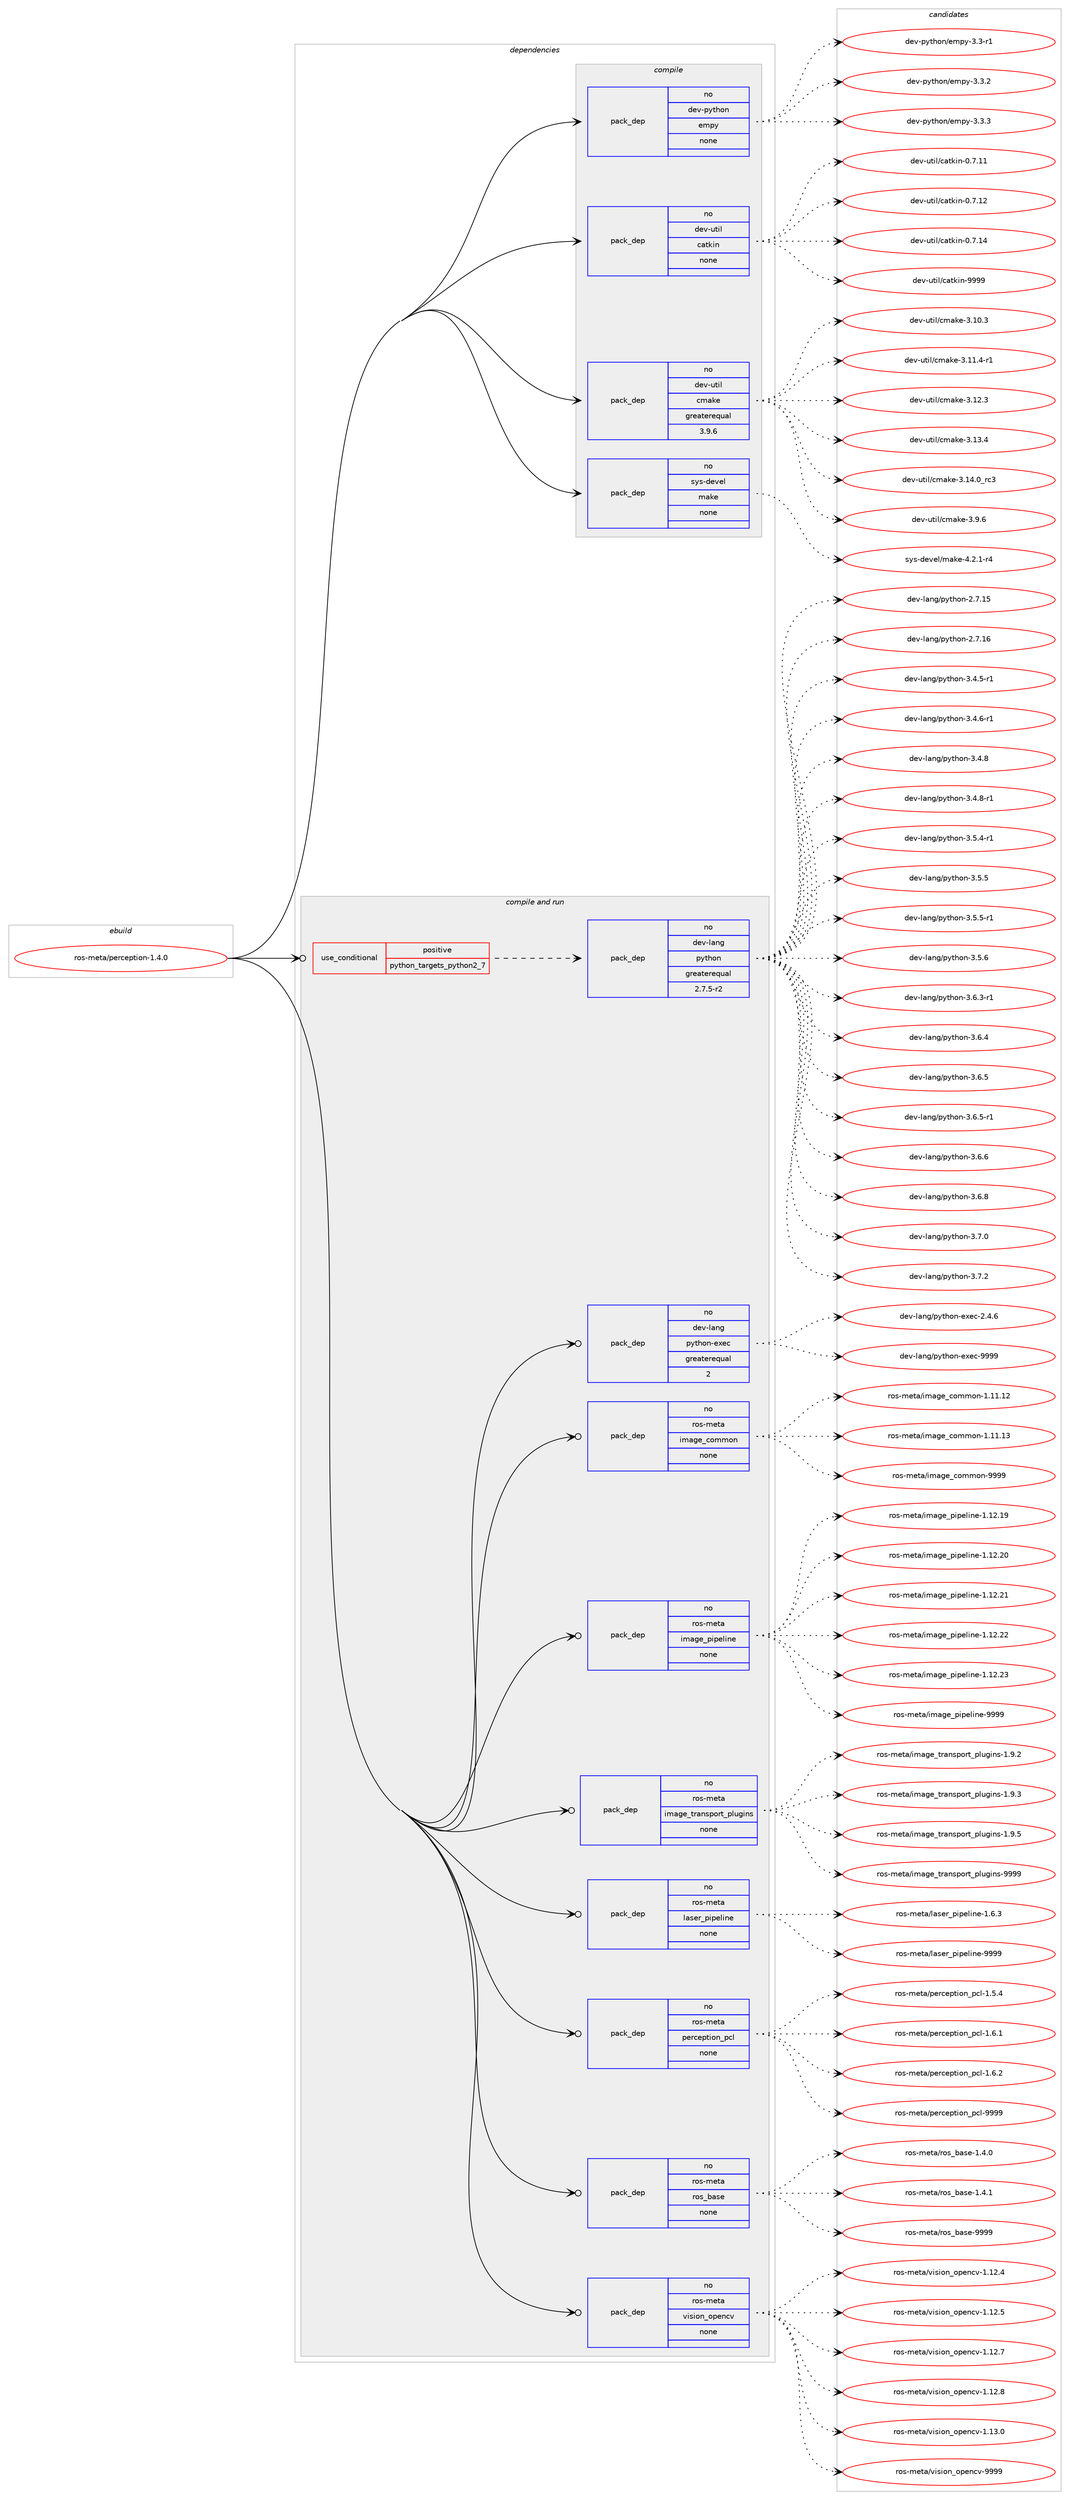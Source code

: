 digraph prolog {

# *************
# Graph options
# *************

newrank=true;
concentrate=true;
compound=true;
graph [rankdir=LR,fontname=Helvetica,fontsize=10,ranksep=1.5];#, ranksep=2.5, nodesep=0.2];
edge  [arrowhead=vee];
node  [fontname=Helvetica,fontsize=10];

# **********
# The ebuild
# **********

subgraph cluster_leftcol {
color=gray;
rank=same;
label=<<i>ebuild</i>>;
id [label="ros-meta/perception-1.4.0", color=red, width=4, href="../ros-meta/perception-1.4.0.svg"];
}

# ****************
# The dependencies
# ****************

subgraph cluster_midcol {
color=gray;
label=<<i>dependencies</i>>;
subgraph cluster_compile {
fillcolor="#eeeeee";
style=filled;
label=<<i>compile</i>>;
subgraph pack1204098 {
dependency1683391 [label=<<TABLE BORDER="0" CELLBORDER="1" CELLSPACING="0" CELLPADDING="4" WIDTH="220"><TR><TD ROWSPAN="6" CELLPADDING="30">pack_dep</TD></TR><TR><TD WIDTH="110">no</TD></TR><TR><TD>dev-python</TD></TR><TR><TD>empy</TD></TR><TR><TD>none</TD></TR><TR><TD></TD></TR></TABLE>>, shape=none, color=blue];
}
id:e -> dependency1683391:w [weight=20,style="solid",arrowhead="vee"];
subgraph pack1204099 {
dependency1683392 [label=<<TABLE BORDER="0" CELLBORDER="1" CELLSPACING="0" CELLPADDING="4" WIDTH="220"><TR><TD ROWSPAN="6" CELLPADDING="30">pack_dep</TD></TR><TR><TD WIDTH="110">no</TD></TR><TR><TD>dev-util</TD></TR><TR><TD>catkin</TD></TR><TR><TD>none</TD></TR><TR><TD></TD></TR></TABLE>>, shape=none, color=blue];
}
id:e -> dependency1683392:w [weight=20,style="solid",arrowhead="vee"];
subgraph pack1204100 {
dependency1683393 [label=<<TABLE BORDER="0" CELLBORDER="1" CELLSPACING="0" CELLPADDING="4" WIDTH="220"><TR><TD ROWSPAN="6" CELLPADDING="30">pack_dep</TD></TR><TR><TD WIDTH="110">no</TD></TR><TR><TD>dev-util</TD></TR><TR><TD>cmake</TD></TR><TR><TD>greaterequal</TD></TR><TR><TD>3.9.6</TD></TR></TABLE>>, shape=none, color=blue];
}
id:e -> dependency1683393:w [weight=20,style="solid",arrowhead="vee"];
subgraph pack1204101 {
dependency1683394 [label=<<TABLE BORDER="0" CELLBORDER="1" CELLSPACING="0" CELLPADDING="4" WIDTH="220"><TR><TD ROWSPAN="6" CELLPADDING="30">pack_dep</TD></TR><TR><TD WIDTH="110">no</TD></TR><TR><TD>sys-devel</TD></TR><TR><TD>make</TD></TR><TR><TD>none</TD></TR><TR><TD></TD></TR></TABLE>>, shape=none, color=blue];
}
id:e -> dependency1683394:w [weight=20,style="solid",arrowhead="vee"];
}
subgraph cluster_compileandrun {
fillcolor="#eeeeee";
style=filled;
label=<<i>compile and run</i>>;
subgraph cond451764 {
dependency1683395 [label=<<TABLE BORDER="0" CELLBORDER="1" CELLSPACING="0" CELLPADDING="4"><TR><TD ROWSPAN="3" CELLPADDING="10">use_conditional</TD></TR><TR><TD>positive</TD></TR><TR><TD>python_targets_python2_7</TD></TR></TABLE>>, shape=none, color=red];
subgraph pack1204102 {
dependency1683396 [label=<<TABLE BORDER="0" CELLBORDER="1" CELLSPACING="0" CELLPADDING="4" WIDTH="220"><TR><TD ROWSPAN="6" CELLPADDING="30">pack_dep</TD></TR><TR><TD WIDTH="110">no</TD></TR><TR><TD>dev-lang</TD></TR><TR><TD>python</TD></TR><TR><TD>greaterequal</TD></TR><TR><TD>2.7.5-r2</TD></TR></TABLE>>, shape=none, color=blue];
}
dependency1683395:e -> dependency1683396:w [weight=20,style="dashed",arrowhead="vee"];
}
id:e -> dependency1683395:w [weight=20,style="solid",arrowhead="odotvee"];
subgraph pack1204103 {
dependency1683397 [label=<<TABLE BORDER="0" CELLBORDER="1" CELLSPACING="0" CELLPADDING="4" WIDTH="220"><TR><TD ROWSPAN="6" CELLPADDING="30">pack_dep</TD></TR><TR><TD WIDTH="110">no</TD></TR><TR><TD>dev-lang</TD></TR><TR><TD>python-exec</TD></TR><TR><TD>greaterequal</TD></TR><TR><TD>2</TD></TR></TABLE>>, shape=none, color=blue];
}
id:e -> dependency1683397:w [weight=20,style="solid",arrowhead="odotvee"];
subgraph pack1204104 {
dependency1683398 [label=<<TABLE BORDER="0" CELLBORDER="1" CELLSPACING="0" CELLPADDING="4" WIDTH="220"><TR><TD ROWSPAN="6" CELLPADDING="30">pack_dep</TD></TR><TR><TD WIDTH="110">no</TD></TR><TR><TD>ros-meta</TD></TR><TR><TD>image_common</TD></TR><TR><TD>none</TD></TR><TR><TD></TD></TR></TABLE>>, shape=none, color=blue];
}
id:e -> dependency1683398:w [weight=20,style="solid",arrowhead="odotvee"];
subgraph pack1204105 {
dependency1683399 [label=<<TABLE BORDER="0" CELLBORDER="1" CELLSPACING="0" CELLPADDING="4" WIDTH="220"><TR><TD ROWSPAN="6" CELLPADDING="30">pack_dep</TD></TR><TR><TD WIDTH="110">no</TD></TR><TR><TD>ros-meta</TD></TR><TR><TD>image_pipeline</TD></TR><TR><TD>none</TD></TR><TR><TD></TD></TR></TABLE>>, shape=none, color=blue];
}
id:e -> dependency1683399:w [weight=20,style="solid",arrowhead="odotvee"];
subgraph pack1204106 {
dependency1683400 [label=<<TABLE BORDER="0" CELLBORDER="1" CELLSPACING="0" CELLPADDING="4" WIDTH="220"><TR><TD ROWSPAN="6" CELLPADDING="30">pack_dep</TD></TR><TR><TD WIDTH="110">no</TD></TR><TR><TD>ros-meta</TD></TR><TR><TD>image_transport_plugins</TD></TR><TR><TD>none</TD></TR><TR><TD></TD></TR></TABLE>>, shape=none, color=blue];
}
id:e -> dependency1683400:w [weight=20,style="solid",arrowhead="odotvee"];
subgraph pack1204107 {
dependency1683401 [label=<<TABLE BORDER="0" CELLBORDER="1" CELLSPACING="0" CELLPADDING="4" WIDTH="220"><TR><TD ROWSPAN="6" CELLPADDING="30">pack_dep</TD></TR><TR><TD WIDTH="110">no</TD></TR><TR><TD>ros-meta</TD></TR><TR><TD>laser_pipeline</TD></TR><TR><TD>none</TD></TR><TR><TD></TD></TR></TABLE>>, shape=none, color=blue];
}
id:e -> dependency1683401:w [weight=20,style="solid",arrowhead="odotvee"];
subgraph pack1204108 {
dependency1683402 [label=<<TABLE BORDER="0" CELLBORDER="1" CELLSPACING="0" CELLPADDING="4" WIDTH="220"><TR><TD ROWSPAN="6" CELLPADDING="30">pack_dep</TD></TR><TR><TD WIDTH="110">no</TD></TR><TR><TD>ros-meta</TD></TR><TR><TD>perception_pcl</TD></TR><TR><TD>none</TD></TR><TR><TD></TD></TR></TABLE>>, shape=none, color=blue];
}
id:e -> dependency1683402:w [weight=20,style="solid",arrowhead="odotvee"];
subgraph pack1204109 {
dependency1683403 [label=<<TABLE BORDER="0" CELLBORDER="1" CELLSPACING="0" CELLPADDING="4" WIDTH="220"><TR><TD ROWSPAN="6" CELLPADDING="30">pack_dep</TD></TR><TR><TD WIDTH="110">no</TD></TR><TR><TD>ros-meta</TD></TR><TR><TD>ros_base</TD></TR><TR><TD>none</TD></TR><TR><TD></TD></TR></TABLE>>, shape=none, color=blue];
}
id:e -> dependency1683403:w [weight=20,style="solid",arrowhead="odotvee"];
subgraph pack1204110 {
dependency1683404 [label=<<TABLE BORDER="0" CELLBORDER="1" CELLSPACING="0" CELLPADDING="4" WIDTH="220"><TR><TD ROWSPAN="6" CELLPADDING="30">pack_dep</TD></TR><TR><TD WIDTH="110">no</TD></TR><TR><TD>ros-meta</TD></TR><TR><TD>vision_opencv</TD></TR><TR><TD>none</TD></TR><TR><TD></TD></TR></TABLE>>, shape=none, color=blue];
}
id:e -> dependency1683404:w [weight=20,style="solid",arrowhead="odotvee"];
}
subgraph cluster_run {
fillcolor="#eeeeee";
style=filled;
label=<<i>run</i>>;
}
}

# **************
# The candidates
# **************

subgraph cluster_choices {
rank=same;
color=gray;
label=<<i>candidates</i>>;

subgraph choice1204098 {
color=black;
nodesep=1;
choice1001011184511212111610411111047101109112121455146514511449 [label="dev-python/empy-3.3-r1", color=red, width=4,href="../dev-python/empy-3.3-r1.svg"];
choice1001011184511212111610411111047101109112121455146514650 [label="dev-python/empy-3.3.2", color=red, width=4,href="../dev-python/empy-3.3.2.svg"];
choice1001011184511212111610411111047101109112121455146514651 [label="dev-python/empy-3.3.3", color=red, width=4,href="../dev-python/empy-3.3.3.svg"];
dependency1683391:e -> choice1001011184511212111610411111047101109112121455146514511449:w [style=dotted,weight="100"];
dependency1683391:e -> choice1001011184511212111610411111047101109112121455146514650:w [style=dotted,weight="100"];
dependency1683391:e -> choice1001011184511212111610411111047101109112121455146514651:w [style=dotted,weight="100"];
}
subgraph choice1204099 {
color=black;
nodesep=1;
choice1001011184511711610510847999711610710511045484655464949 [label="dev-util/catkin-0.7.11", color=red, width=4,href="../dev-util/catkin-0.7.11.svg"];
choice1001011184511711610510847999711610710511045484655464950 [label="dev-util/catkin-0.7.12", color=red, width=4,href="../dev-util/catkin-0.7.12.svg"];
choice1001011184511711610510847999711610710511045484655464952 [label="dev-util/catkin-0.7.14", color=red, width=4,href="../dev-util/catkin-0.7.14.svg"];
choice100101118451171161051084799971161071051104557575757 [label="dev-util/catkin-9999", color=red, width=4,href="../dev-util/catkin-9999.svg"];
dependency1683392:e -> choice1001011184511711610510847999711610710511045484655464949:w [style=dotted,weight="100"];
dependency1683392:e -> choice1001011184511711610510847999711610710511045484655464950:w [style=dotted,weight="100"];
dependency1683392:e -> choice1001011184511711610510847999711610710511045484655464952:w [style=dotted,weight="100"];
dependency1683392:e -> choice100101118451171161051084799971161071051104557575757:w [style=dotted,weight="100"];
}
subgraph choice1204100 {
color=black;
nodesep=1;
choice1001011184511711610510847991099710710145514649484651 [label="dev-util/cmake-3.10.3", color=red, width=4,href="../dev-util/cmake-3.10.3.svg"];
choice10010111845117116105108479910997107101455146494946524511449 [label="dev-util/cmake-3.11.4-r1", color=red, width=4,href="../dev-util/cmake-3.11.4-r1.svg"];
choice1001011184511711610510847991099710710145514649504651 [label="dev-util/cmake-3.12.3", color=red, width=4,href="../dev-util/cmake-3.12.3.svg"];
choice1001011184511711610510847991099710710145514649514652 [label="dev-util/cmake-3.13.4", color=red, width=4,href="../dev-util/cmake-3.13.4.svg"];
choice1001011184511711610510847991099710710145514649524648951149951 [label="dev-util/cmake-3.14.0_rc3", color=red, width=4,href="../dev-util/cmake-3.14.0_rc3.svg"];
choice10010111845117116105108479910997107101455146574654 [label="dev-util/cmake-3.9.6", color=red, width=4,href="../dev-util/cmake-3.9.6.svg"];
dependency1683393:e -> choice1001011184511711610510847991099710710145514649484651:w [style=dotted,weight="100"];
dependency1683393:e -> choice10010111845117116105108479910997107101455146494946524511449:w [style=dotted,weight="100"];
dependency1683393:e -> choice1001011184511711610510847991099710710145514649504651:w [style=dotted,weight="100"];
dependency1683393:e -> choice1001011184511711610510847991099710710145514649514652:w [style=dotted,weight="100"];
dependency1683393:e -> choice1001011184511711610510847991099710710145514649524648951149951:w [style=dotted,weight="100"];
dependency1683393:e -> choice10010111845117116105108479910997107101455146574654:w [style=dotted,weight="100"];
}
subgraph choice1204101 {
color=black;
nodesep=1;
choice1151211154510010111810110847109971071014552465046494511452 [label="sys-devel/make-4.2.1-r4", color=red, width=4,href="../sys-devel/make-4.2.1-r4.svg"];
dependency1683394:e -> choice1151211154510010111810110847109971071014552465046494511452:w [style=dotted,weight="100"];
}
subgraph choice1204102 {
color=black;
nodesep=1;
choice10010111845108971101034711212111610411111045504655464953 [label="dev-lang/python-2.7.15", color=red, width=4,href="../dev-lang/python-2.7.15.svg"];
choice10010111845108971101034711212111610411111045504655464954 [label="dev-lang/python-2.7.16", color=red, width=4,href="../dev-lang/python-2.7.16.svg"];
choice1001011184510897110103471121211161041111104551465246534511449 [label="dev-lang/python-3.4.5-r1", color=red, width=4,href="../dev-lang/python-3.4.5-r1.svg"];
choice1001011184510897110103471121211161041111104551465246544511449 [label="dev-lang/python-3.4.6-r1", color=red, width=4,href="../dev-lang/python-3.4.6-r1.svg"];
choice100101118451089711010347112121116104111110455146524656 [label="dev-lang/python-3.4.8", color=red, width=4,href="../dev-lang/python-3.4.8.svg"];
choice1001011184510897110103471121211161041111104551465246564511449 [label="dev-lang/python-3.4.8-r1", color=red, width=4,href="../dev-lang/python-3.4.8-r1.svg"];
choice1001011184510897110103471121211161041111104551465346524511449 [label="dev-lang/python-3.5.4-r1", color=red, width=4,href="../dev-lang/python-3.5.4-r1.svg"];
choice100101118451089711010347112121116104111110455146534653 [label="dev-lang/python-3.5.5", color=red, width=4,href="../dev-lang/python-3.5.5.svg"];
choice1001011184510897110103471121211161041111104551465346534511449 [label="dev-lang/python-3.5.5-r1", color=red, width=4,href="../dev-lang/python-3.5.5-r1.svg"];
choice100101118451089711010347112121116104111110455146534654 [label="dev-lang/python-3.5.6", color=red, width=4,href="../dev-lang/python-3.5.6.svg"];
choice1001011184510897110103471121211161041111104551465446514511449 [label="dev-lang/python-3.6.3-r1", color=red, width=4,href="../dev-lang/python-3.6.3-r1.svg"];
choice100101118451089711010347112121116104111110455146544652 [label="dev-lang/python-3.6.4", color=red, width=4,href="../dev-lang/python-3.6.4.svg"];
choice100101118451089711010347112121116104111110455146544653 [label="dev-lang/python-3.6.5", color=red, width=4,href="../dev-lang/python-3.6.5.svg"];
choice1001011184510897110103471121211161041111104551465446534511449 [label="dev-lang/python-3.6.5-r1", color=red, width=4,href="../dev-lang/python-3.6.5-r1.svg"];
choice100101118451089711010347112121116104111110455146544654 [label="dev-lang/python-3.6.6", color=red, width=4,href="../dev-lang/python-3.6.6.svg"];
choice100101118451089711010347112121116104111110455146544656 [label="dev-lang/python-3.6.8", color=red, width=4,href="../dev-lang/python-3.6.8.svg"];
choice100101118451089711010347112121116104111110455146554648 [label="dev-lang/python-3.7.0", color=red, width=4,href="../dev-lang/python-3.7.0.svg"];
choice100101118451089711010347112121116104111110455146554650 [label="dev-lang/python-3.7.2", color=red, width=4,href="../dev-lang/python-3.7.2.svg"];
dependency1683396:e -> choice10010111845108971101034711212111610411111045504655464953:w [style=dotted,weight="100"];
dependency1683396:e -> choice10010111845108971101034711212111610411111045504655464954:w [style=dotted,weight="100"];
dependency1683396:e -> choice1001011184510897110103471121211161041111104551465246534511449:w [style=dotted,weight="100"];
dependency1683396:e -> choice1001011184510897110103471121211161041111104551465246544511449:w [style=dotted,weight="100"];
dependency1683396:e -> choice100101118451089711010347112121116104111110455146524656:w [style=dotted,weight="100"];
dependency1683396:e -> choice1001011184510897110103471121211161041111104551465246564511449:w [style=dotted,weight="100"];
dependency1683396:e -> choice1001011184510897110103471121211161041111104551465346524511449:w [style=dotted,weight="100"];
dependency1683396:e -> choice100101118451089711010347112121116104111110455146534653:w [style=dotted,weight="100"];
dependency1683396:e -> choice1001011184510897110103471121211161041111104551465346534511449:w [style=dotted,weight="100"];
dependency1683396:e -> choice100101118451089711010347112121116104111110455146534654:w [style=dotted,weight="100"];
dependency1683396:e -> choice1001011184510897110103471121211161041111104551465446514511449:w [style=dotted,weight="100"];
dependency1683396:e -> choice100101118451089711010347112121116104111110455146544652:w [style=dotted,weight="100"];
dependency1683396:e -> choice100101118451089711010347112121116104111110455146544653:w [style=dotted,weight="100"];
dependency1683396:e -> choice1001011184510897110103471121211161041111104551465446534511449:w [style=dotted,weight="100"];
dependency1683396:e -> choice100101118451089711010347112121116104111110455146544654:w [style=dotted,weight="100"];
dependency1683396:e -> choice100101118451089711010347112121116104111110455146544656:w [style=dotted,weight="100"];
dependency1683396:e -> choice100101118451089711010347112121116104111110455146554648:w [style=dotted,weight="100"];
dependency1683396:e -> choice100101118451089711010347112121116104111110455146554650:w [style=dotted,weight="100"];
}
subgraph choice1204103 {
color=black;
nodesep=1;
choice1001011184510897110103471121211161041111104510112010199455046524654 [label="dev-lang/python-exec-2.4.6", color=red, width=4,href="../dev-lang/python-exec-2.4.6.svg"];
choice10010111845108971101034711212111610411111045101120101994557575757 [label="dev-lang/python-exec-9999", color=red, width=4,href="../dev-lang/python-exec-9999.svg"];
dependency1683397:e -> choice1001011184510897110103471121211161041111104510112010199455046524654:w [style=dotted,weight="100"];
dependency1683397:e -> choice10010111845108971101034711212111610411111045101120101994557575757:w [style=dotted,weight="100"];
}
subgraph choice1204104 {
color=black;
nodesep=1;
choice1141111154510910111697471051099710310195991111091091111104549464949464950 [label="ros-meta/image_common-1.11.12", color=red, width=4,href="../ros-meta/image_common-1.11.12.svg"];
choice1141111154510910111697471051099710310195991111091091111104549464949464951 [label="ros-meta/image_common-1.11.13", color=red, width=4,href="../ros-meta/image_common-1.11.13.svg"];
choice1141111154510910111697471051099710310195991111091091111104557575757 [label="ros-meta/image_common-9999", color=red, width=4,href="../ros-meta/image_common-9999.svg"];
dependency1683398:e -> choice1141111154510910111697471051099710310195991111091091111104549464949464950:w [style=dotted,weight="100"];
dependency1683398:e -> choice1141111154510910111697471051099710310195991111091091111104549464949464951:w [style=dotted,weight="100"];
dependency1683398:e -> choice1141111154510910111697471051099710310195991111091091111104557575757:w [style=dotted,weight="100"];
}
subgraph choice1204105 {
color=black;
nodesep=1;
choice11411111545109101116974710510997103101951121051121011081051101014549464950464957 [label="ros-meta/image_pipeline-1.12.19", color=red, width=4,href="../ros-meta/image_pipeline-1.12.19.svg"];
choice11411111545109101116974710510997103101951121051121011081051101014549464950465048 [label="ros-meta/image_pipeline-1.12.20", color=red, width=4,href="../ros-meta/image_pipeline-1.12.20.svg"];
choice11411111545109101116974710510997103101951121051121011081051101014549464950465049 [label="ros-meta/image_pipeline-1.12.21", color=red, width=4,href="../ros-meta/image_pipeline-1.12.21.svg"];
choice11411111545109101116974710510997103101951121051121011081051101014549464950465050 [label="ros-meta/image_pipeline-1.12.22", color=red, width=4,href="../ros-meta/image_pipeline-1.12.22.svg"];
choice11411111545109101116974710510997103101951121051121011081051101014549464950465051 [label="ros-meta/image_pipeline-1.12.23", color=red, width=4,href="../ros-meta/image_pipeline-1.12.23.svg"];
choice11411111545109101116974710510997103101951121051121011081051101014557575757 [label="ros-meta/image_pipeline-9999", color=red, width=4,href="../ros-meta/image_pipeline-9999.svg"];
dependency1683399:e -> choice11411111545109101116974710510997103101951121051121011081051101014549464950464957:w [style=dotted,weight="100"];
dependency1683399:e -> choice11411111545109101116974710510997103101951121051121011081051101014549464950465048:w [style=dotted,weight="100"];
dependency1683399:e -> choice11411111545109101116974710510997103101951121051121011081051101014549464950465049:w [style=dotted,weight="100"];
dependency1683399:e -> choice11411111545109101116974710510997103101951121051121011081051101014549464950465050:w [style=dotted,weight="100"];
dependency1683399:e -> choice11411111545109101116974710510997103101951121051121011081051101014549464950465051:w [style=dotted,weight="100"];
dependency1683399:e -> choice11411111545109101116974710510997103101951121051121011081051101014557575757:w [style=dotted,weight="100"];
}
subgraph choice1204106 {
color=black;
nodesep=1;
choice11411111545109101116974710510997103101951161149711011511211111411695112108117103105110115454946574650 [label="ros-meta/image_transport_plugins-1.9.2", color=red, width=4,href="../ros-meta/image_transport_plugins-1.9.2.svg"];
choice11411111545109101116974710510997103101951161149711011511211111411695112108117103105110115454946574651 [label="ros-meta/image_transport_plugins-1.9.3", color=red, width=4,href="../ros-meta/image_transport_plugins-1.9.3.svg"];
choice11411111545109101116974710510997103101951161149711011511211111411695112108117103105110115454946574653 [label="ros-meta/image_transport_plugins-1.9.5", color=red, width=4,href="../ros-meta/image_transport_plugins-1.9.5.svg"];
choice114111115451091011169747105109971031019511611497110115112111114116951121081171031051101154557575757 [label="ros-meta/image_transport_plugins-9999", color=red, width=4,href="../ros-meta/image_transport_plugins-9999.svg"];
dependency1683400:e -> choice11411111545109101116974710510997103101951161149711011511211111411695112108117103105110115454946574650:w [style=dotted,weight="100"];
dependency1683400:e -> choice11411111545109101116974710510997103101951161149711011511211111411695112108117103105110115454946574651:w [style=dotted,weight="100"];
dependency1683400:e -> choice11411111545109101116974710510997103101951161149711011511211111411695112108117103105110115454946574653:w [style=dotted,weight="100"];
dependency1683400:e -> choice114111115451091011169747105109971031019511611497110115112111114116951121081171031051101154557575757:w [style=dotted,weight="100"];
}
subgraph choice1204107 {
color=black;
nodesep=1;
choice1141111154510910111697471089711510111495112105112101108105110101454946544651 [label="ros-meta/laser_pipeline-1.6.3", color=red, width=4,href="../ros-meta/laser_pipeline-1.6.3.svg"];
choice11411111545109101116974710897115101114951121051121011081051101014557575757 [label="ros-meta/laser_pipeline-9999", color=red, width=4,href="../ros-meta/laser_pipeline-9999.svg"];
dependency1683401:e -> choice1141111154510910111697471089711510111495112105112101108105110101454946544651:w [style=dotted,weight="100"];
dependency1683401:e -> choice11411111545109101116974710897115101114951121051121011081051101014557575757:w [style=dotted,weight="100"];
}
subgraph choice1204108 {
color=black;
nodesep=1;
choice114111115451091011169747112101114991011121161051111109511299108454946534652 [label="ros-meta/perception_pcl-1.5.4", color=red, width=4,href="../ros-meta/perception_pcl-1.5.4.svg"];
choice114111115451091011169747112101114991011121161051111109511299108454946544649 [label="ros-meta/perception_pcl-1.6.1", color=red, width=4,href="../ros-meta/perception_pcl-1.6.1.svg"];
choice114111115451091011169747112101114991011121161051111109511299108454946544650 [label="ros-meta/perception_pcl-1.6.2", color=red, width=4,href="../ros-meta/perception_pcl-1.6.2.svg"];
choice1141111154510910111697471121011149910111211610511111095112991084557575757 [label="ros-meta/perception_pcl-9999", color=red, width=4,href="../ros-meta/perception_pcl-9999.svg"];
dependency1683402:e -> choice114111115451091011169747112101114991011121161051111109511299108454946534652:w [style=dotted,weight="100"];
dependency1683402:e -> choice114111115451091011169747112101114991011121161051111109511299108454946544649:w [style=dotted,weight="100"];
dependency1683402:e -> choice114111115451091011169747112101114991011121161051111109511299108454946544650:w [style=dotted,weight="100"];
dependency1683402:e -> choice1141111154510910111697471121011149910111211610511111095112991084557575757:w [style=dotted,weight="100"];
}
subgraph choice1204109 {
color=black;
nodesep=1;
choice114111115451091011169747114111115959897115101454946524648 [label="ros-meta/ros_base-1.4.0", color=red, width=4,href="../ros-meta/ros_base-1.4.0.svg"];
choice114111115451091011169747114111115959897115101454946524649 [label="ros-meta/ros_base-1.4.1", color=red, width=4,href="../ros-meta/ros_base-1.4.1.svg"];
choice1141111154510910111697471141111159598971151014557575757 [label="ros-meta/ros_base-9999", color=red, width=4,href="../ros-meta/ros_base-9999.svg"];
dependency1683403:e -> choice114111115451091011169747114111115959897115101454946524648:w [style=dotted,weight="100"];
dependency1683403:e -> choice114111115451091011169747114111115959897115101454946524649:w [style=dotted,weight="100"];
dependency1683403:e -> choice1141111154510910111697471141111159598971151014557575757:w [style=dotted,weight="100"];
}
subgraph choice1204110 {
color=black;
nodesep=1;
choice114111115451091011169747118105115105111110951111121011109911845494649504652 [label="ros-meta/vision_opencv-1.12.4", color=red, width=4,href="../ros-meta/vision_opencv-1.12.4.svg"];
choice114111115451091011169747118105115105111110951111121011109911845494649504653 [label="ros-meta/vision_opencv-1.12.5", color=red, width=4,href="../ros-meta/vision_opencv-1.12.5.svg"];
choice114111115451091011169747118105115105111110951111121011109911845494649504655 [label="ros-meta/vision_opencv-1.12.7", color=red, width=4,href="../ros-meta/vision_opencv-1.12.7.svg"];
choice114111115451091011169747118105115105111110951111121011109911845494649504656 [label="ros-meta/vision_opencv-1.12.8", color=red, width=4,href="../ros-meta/vision_opencv-1.12.8.svg"];
choice114111115451091011169747118105115105111110951111121011109911845494649514648 [label="ros-meta/vision_opencv-1.13.0", color=red, width=4,href="../ros-meta/vision_opencv-1.13.0.svg"];
choice11411111545109101116974711810511510511111095111112101110991184557575757 [label="ros-meta/vision_opencv-9999", color=red, width=4,href="../ros-meta/vision_opencv-9999.svg"];
dependency1683404:e -> choice114111115451091011169747118105115105111110951111121011109911845494649504652:w [style=dotted,weight="100"];
dependency1683404:e -> choice114111115451091011169747118105115105111110951111121011109911845494649504653:w [style=dotted,weight="100"];
dependency1683404:e -> choice114111115451091011169747118105115105111110951111121011109911845494649504655:w [style=dotted,weight="100"];
dependency1683404:e -> choice114111115451091011169747118105115105111110951111121011109911845494649504656:w [style=dotted,weight="100"];
dependency1683404:e -> choice114111115451091011169747118105115105111110951111121011109911845494649514648:w [style=dotted,weight="100"];
dependency1683404:e -> choice11411111545109101116974711810511510511111095111112101110991184557575757:w [style=dotted,weight="100"];
}
}

}
